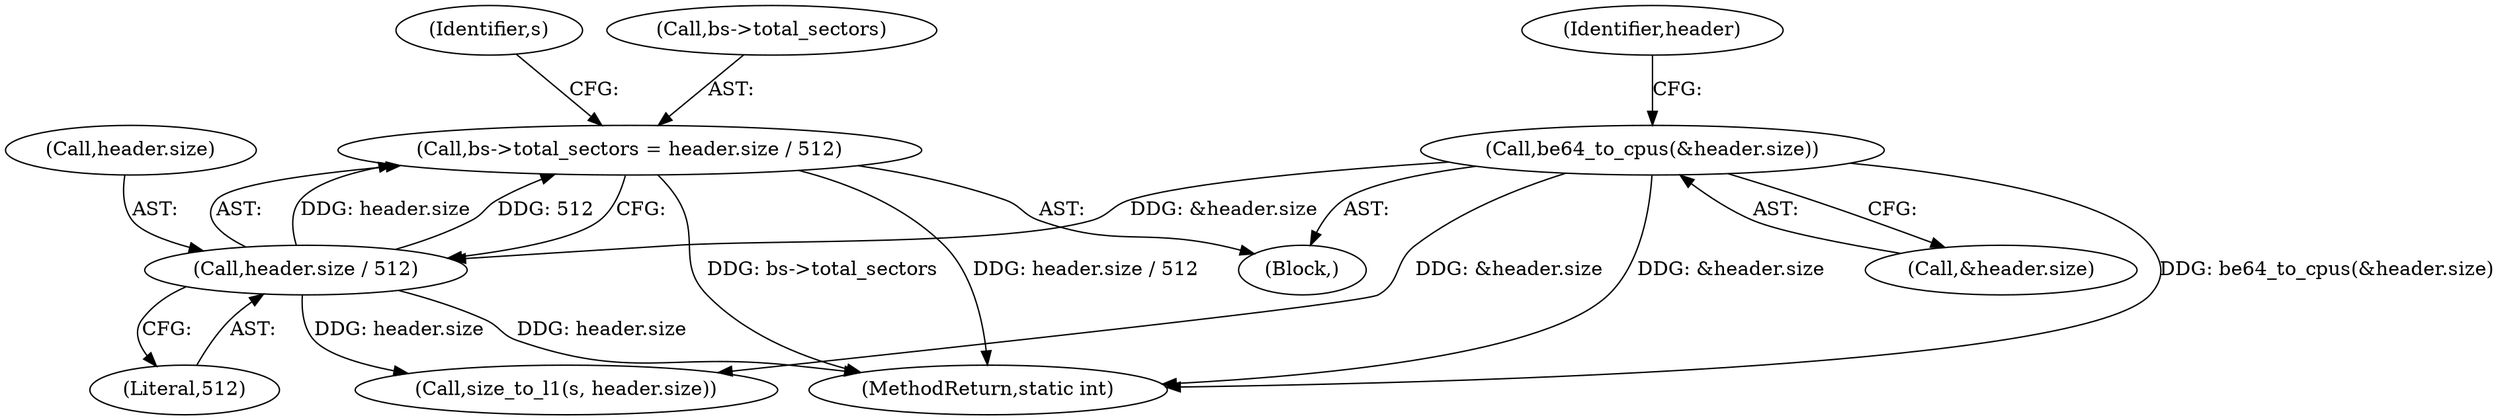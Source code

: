 digraph "0_qemu_6a83f8b5bec6f59e56cc49bd49e4c3f8f805d56f_0@pointer" {
"1000677" [label="(Call,bs->total_sectors = header.size / 512)"];
"1000681" [label="(Call,header.size / 512)"];
"1000193" [label="(Call,be64_to_cpus(&header.size))"];
"1000682" [label="(Call,header.size)"];
"1000193" [label="(Call,be64_to_cpus(&header.size))"];
"1000681" [label="(Call,header.size / 512)"];
"1000834" [label="(Call,size_to_l1(s, header.size))"];
"1000688" [label="(Identifier,s)"];
"1000685" [label="(Literal,512)"];
"1001482" [label="(MethodReturn,static int)"];
"1000125" [label="(Block,)"];
"1000201" [label="(Identifier,header)"];
"1000194" [label="(Call,&header.size)"];
"1000677" [label="(Call,bs->total_sectors = header.size / 512)"];
"1000678" [label="(Call,bs->total_sectors)"];
"1000677" -> "1000125"  [label="AST: "];
"1000677" -> "1000681"  [label="CFG: "];
"1000678" -> "1000677"  [label="AST: "];
"1000681" -> "1000677"  [label="AST: "];
"1000688" -> "1000677"  [label="CFG: "];
"1000677" -> "1001482"  [label="DDG: header.size / 512"];
"1000677" -> "1001482"  [label="DDG: bs->total_sectors"];
"1000681" -> "1000677"  [label="DDG: header.size"];
"1000681" -> "1000677"  [label="DDG: 512"];
"1000681" -> "1000685"  [label="CFG: "];
"1000682" -> "1000681"  [label="AST: "];
"1000685" -> "1000681"  [label="AST: "];
"1000681" -> "1001482"  [label="DDG: header.size"];
"1000193" -> "1000681"  [label="DDG: &header.size"];
"1000681" -> "1000834"  [label="DDG: header.size"];
"1000193" -> "1000125"  [label="AST: "];
"1000193" -> "1000194"  [label="CFG: "];
"1000194" -> "1000193"  [label="AST: "];
"1000201" -> "1000193"  [label="CFG: "];
"1000193" -> "1001482"  [label="DDG: &header.size"];
"1000193" -> "1001482"  [label="DDG: be64_to_cpus(&header.size)"];
"1000193" -> "1000834"  [label="DDG: &header.size"];
}
